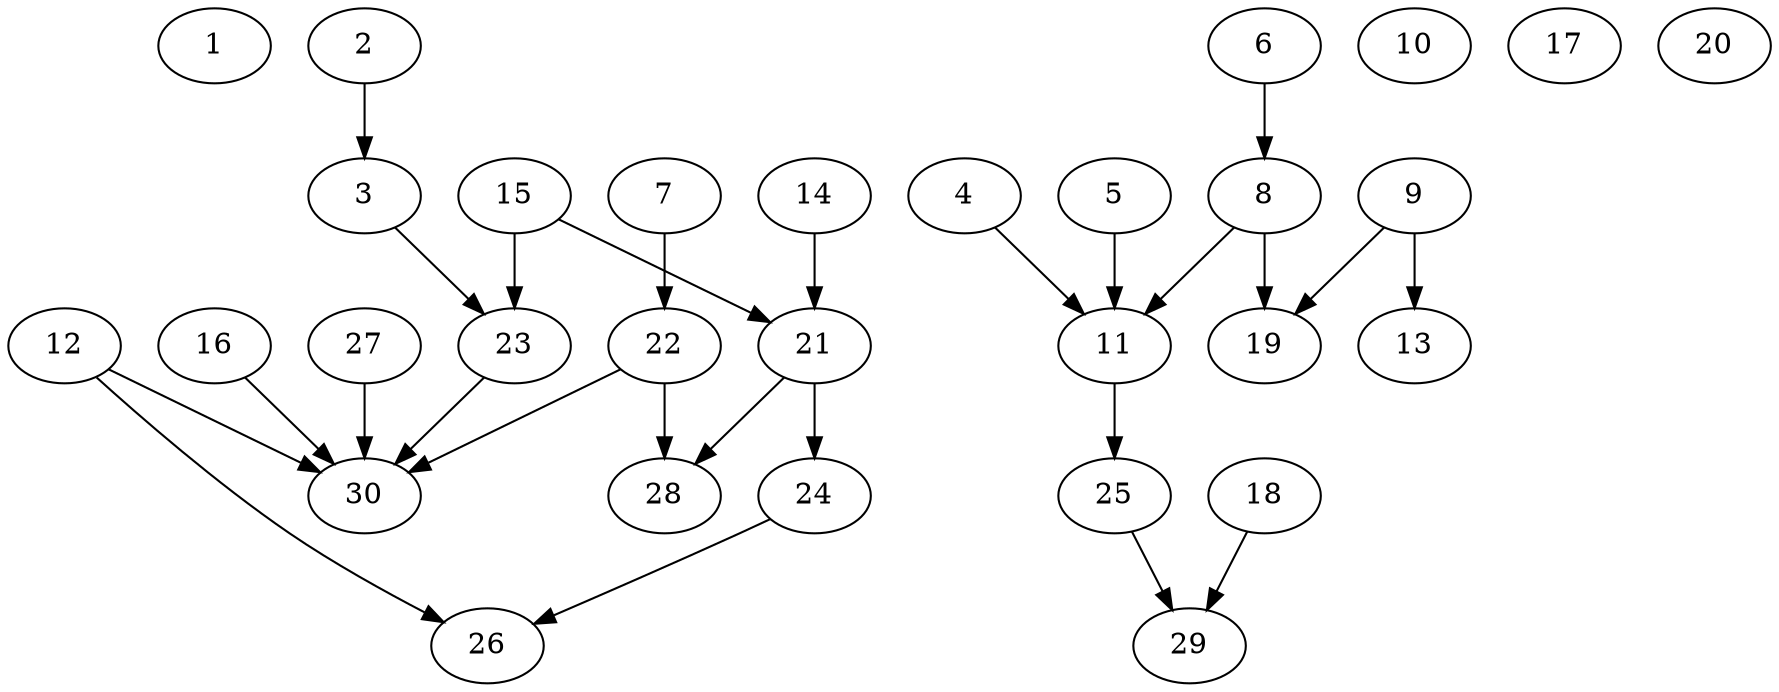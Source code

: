 digraph "Random_Nodes_30_Density_0.87_CCR_0.10_WeightType_Random" {
	graph ["Duplicate states"=0,
		"Max states in OPEN"=288,
		Modes="60000ms; partial expansion, ; Pruning: processor isomorphism, processor normalisation, task equivalence, equivalent schedule 2, ; \
F-value: new, DRT, ; Optimisation: list scheduling, ",
		"Node concurrency"=-1,
		"Number of processors"=16,
		"Pruned using list schedule length"=68,
		"States removed from OPEN"=1,
		"Time to schedule (ms)"=83,
		"Total idle time"=0,
		"Total schedule length"=271,
		"Total sequential time"=1498,
		"Total states created"=361
	];
	1	 ["Finish time"=51,
		Processor=0,
		"Start time"=0,
		Weight=51];
	2	 ["Finish time"=25,
		Processor=1,
		"Start time"=0,
		Weight=25];
	3	 ["Finish time"=76,
		Processor=1,
		"Start time"=25,
		Weight=51];
	2 -> 3	 [Weight=7];
	23	 ["Finish time"=127,
		Processor=1,
		"Start time"=76,
		Weight=51];
	3 -> 23	 [Weight=4];
	4	 ["Finish time"=42,
		Processor=2,
		"Start time"=0,
		Weight=42];
	11	 ["Finish time"=178,
		Processor=4,
		"Start time"=110,
		Weight=68];
	4 -> 11	 [Weight=10];
	5	 ["Finish time"=59,
		Processor=3,
		"Start time"=0,
		Weight=59];
	5 -> 11	 [Weight=4];
	6	 ["Finish time"=25,
		Processor=4,
		"Start time"=0,
		Weight=25];
	8	 ["Finish time"=110,
		Processor=4,
		"Start time"=25,
		Weight=85];
	6 -> 8	 [Weight=6];
	7	 ["Finish time"=59,
		Processor=5,
		"Start time"=0,
		Weight=59];
	22	 ["Finish time"=118,
		Processor=5,
		"Start time"=59,
		Weight=59];
	7 -> 22	 [Weight=9];
	8 -> 11	 [Weight=3];
	19	 ["Finish time"=186,
		Processor=1,
		"Start time"=127,
		Weight=59];
	8 -> 19	 [Weight=10];
	9	 ["Finish time"=17,
		Processor=6,
		"Start time"=0,
		Weight=17];
	13	 ["Finish time"=51,
		Processor=6,
		"Start time"=17,
		Weight=34];
	9 -> 13	 [Weight=4];
	9 -> 19	 [Weight=7];
	10	 ["Finish time"=51,
		Processor=7,
		"Start time"=0,
		Weight=51];
	25	 ["Finish time"=220,
		Processor=4,
		"Start time"=178,
		Weight=42];
	11 -> 25	 [Weight=3];
	12	 ["Finish time"=76,
		Processor=8,
		"Start time"=0,
		Weight=76];
	26	 ["Finish time"=254,
		Processor=1,
		"Start time"=186,
		Weight=68];
	12 -> 26	 [Weight=7];
	30	 ["Finish time"=229,
		Processor=10,
		"Start time"=161,
		Weight=68];
	12 -> 30	 [Weight=8];
	14	 ["Finish time"=51,
		Processor=9,
		"Start time"=0,
		Weight=51];
	21	 ["Finish time"=119,
		Processor=10,
		"Start time"=68,
		Weight=51];
	14 -> 21	 [Weight=9];
	15	 ["Finish time"=68,
		Processor=10,
		"Start time"=0,
		Weight=68];
	15 -> 21	 [Weight=7];
	15 -> 23	 [Weight=3];
	16	 ["Finish time"=59,
		Processor=11,
		"Start time"=0,
		Weight=59];
	16 -> 30	 [Weight=3];
	17	 ["Finish time"=34,
		Processor=12,
		"Start time"=0,
		Weight=34];
	18	 ["Finish time"=42,
		Processor=13,
		"Start time"=0,
		Weight=42];
	29	 ["Finish time"=271,
		Processor=4,
		"Start time"=220,
		Weight=51];
	18 -> 29	 [Weight=6];
	20	 ["Finish time"=68,
		Processor=14,
		"Start time"=0,
		Weight=68];
	24	 ["Finish time"=144,
		Processor=10,
		"Start time"=119,
		Weight=25];
	21 -> 24	 [Weight=3];
	28	 ["Finish time"=161,
		Processor=10,
		"Start time"=144,
		Weight=17];
	21 -> 28	 [Weight=6];
	22 -> 28	 [Weight=10];
	22 -> 30	 [Weight=8];
	23 -> 30	 [Weight=3];
	24 -> 26	 [Weight=3];
	25 -> 29	 [Weight=4];
	27	 ["Finish time"=42,
		Processor=15,
		"Start time"=0,
		Weight=42];
	27 -> 30	 [Weight=3];
}
